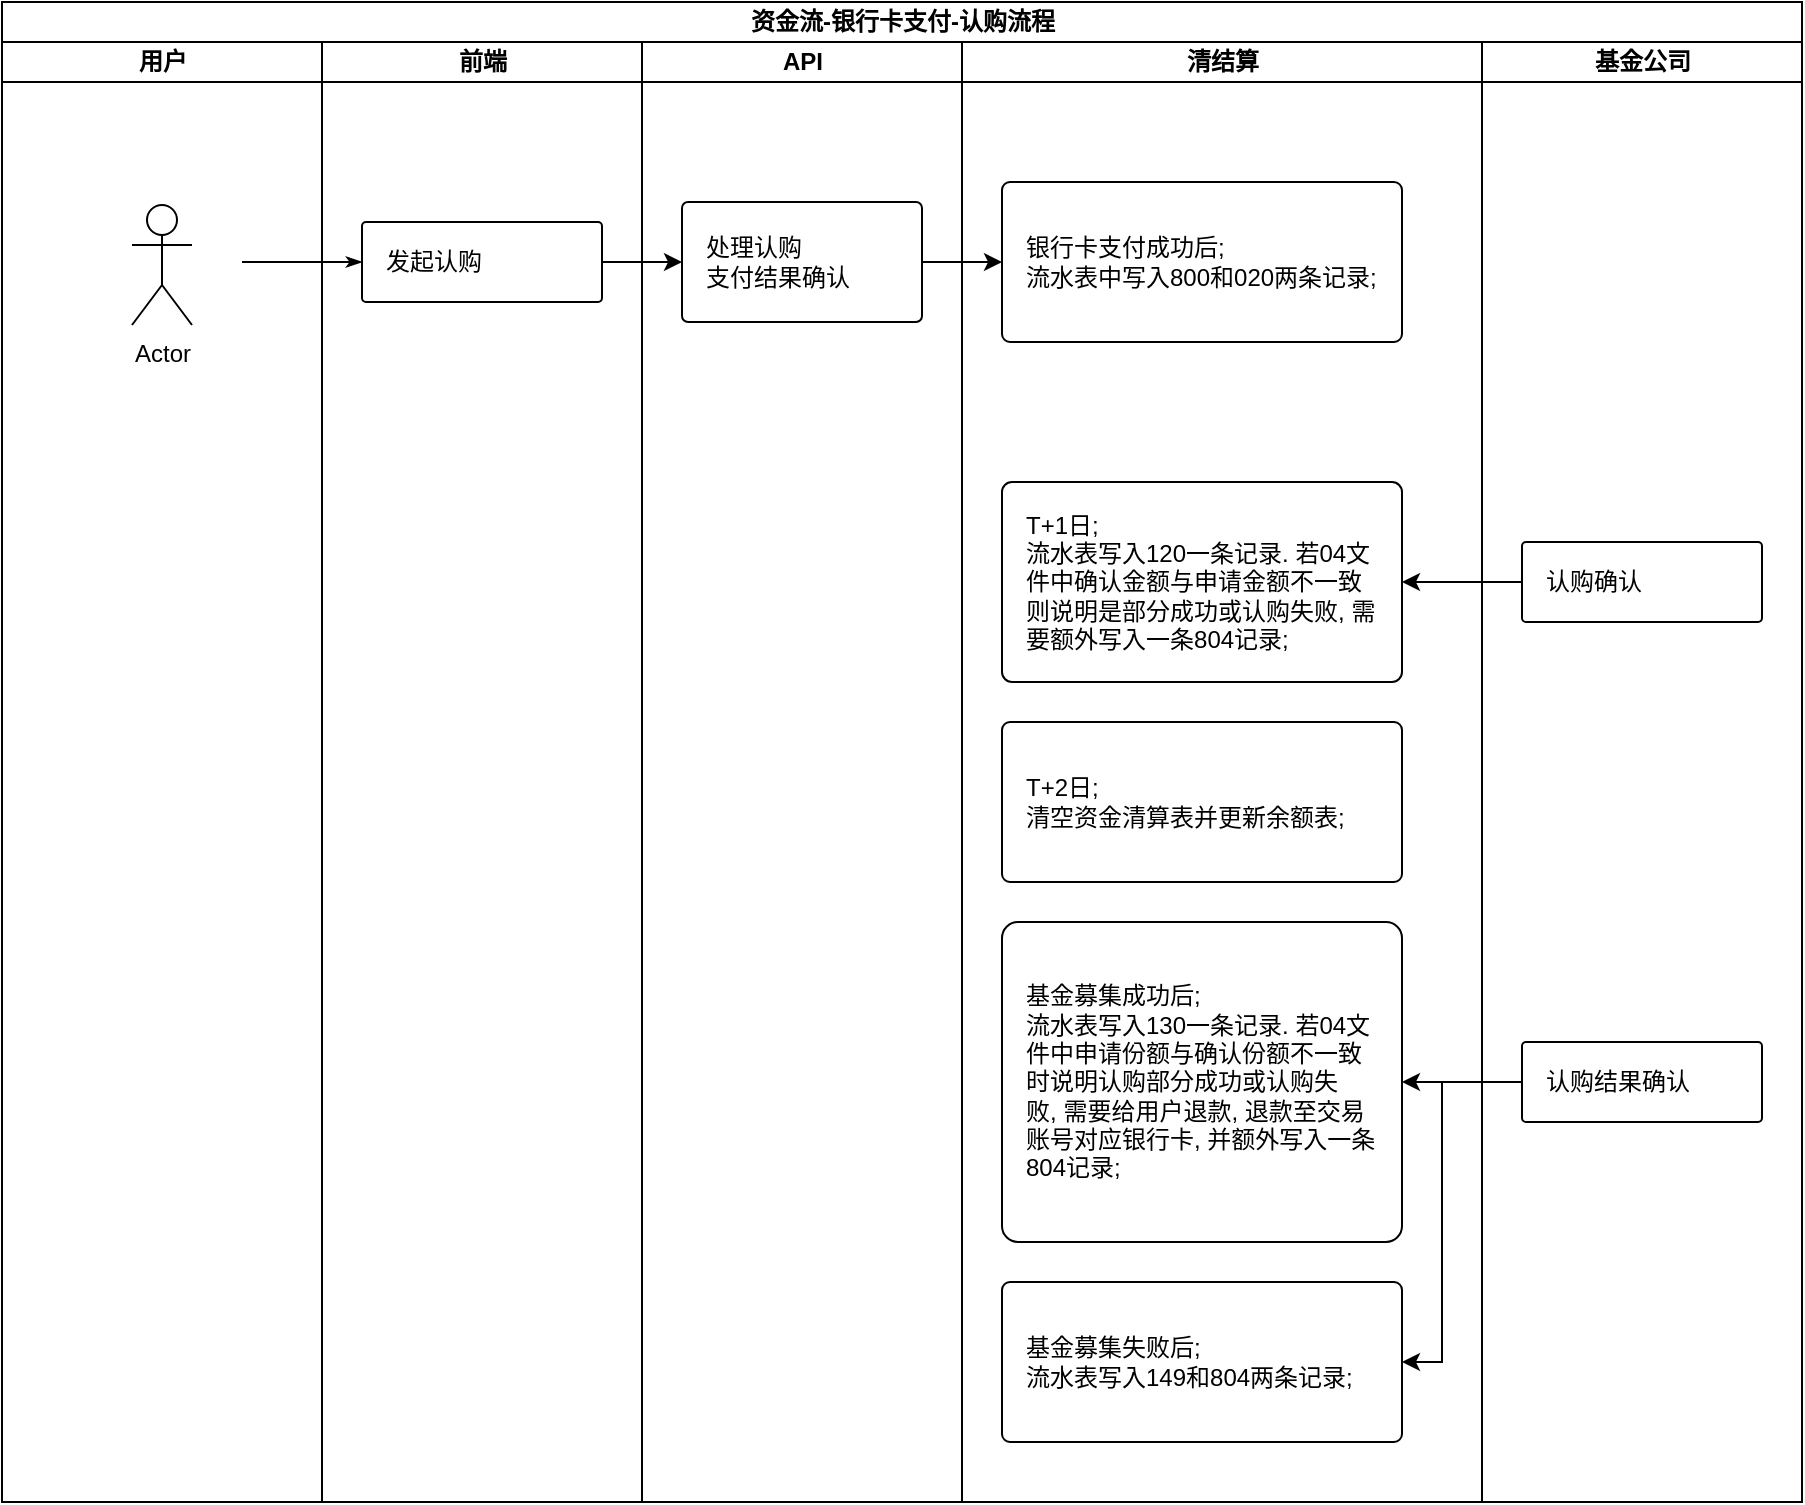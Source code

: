 <mxfile version="15.6.8" type="github" pages="7">
  <diagram name="认购-银行卡支付" id="74e2e168-ea6b-b213-b513-2b3c1d86103e">
    <mxGraphModel dx="1694" dy="984" grid="1" gridSize="10" guides="1" tooltips="1" connect="1" arrows="1" fold="1" page="1" pageScale="1" pageWidth="1100" pageHeight="850" background="none" math="0" shadow="0">
      <root>
        <mxCell id="0" />
        <mxCell id="1" parent="0" />
        <mxCell id="77e6c97f196da883-1" value="资金流-银行卡支付-认购流程" style="swimlane;html=1;childLayout=stackLayout;startSize=20;rounded=0;shadow=0;labelBackgroundColor=none;strokeWidth=1;fontFamily=Helvetica;fontSize=12;align=center;" parent="1" vertex="1">
          <mxGeometry x="40" y="40" width="900" height="750" as="geometry" />
        </mxCell>
        <mxCell id="77e6c97f196da883-2" value="用户" style="swimlane;html=1;startSize=20;fontFamily=Helvetica;fontSize=12;" parent="77e6c97f196da883-1" vertex="1">
          <mxGeometry y="20" width="160" height="730" as="geometry" />
        </mxCell>
        <mxCell id="12GjkF5NvIw1e0oJFxWk-1" value="Actor" style="shape=umlActor;verticalLabelPosition=bottom;verticalAlign=top;html=1;outlineConnect=0;fontFamily=Helvetica;fontSize=12;" parent="77e6c97f196da883-2" vertex="1">
          <mxGeometry x="65" y="81.5" width="30" height="60" as="geometry" />
        </mxCell>
        <mxCell id="77e6c97f196da883-3" value="前端" style="swimlane;html=1;startSize=20;fontFamily=Helvetica;fontSize=12;" parent="77e6c97f196da883-1" vertex="1">
          <mxGeometry x="160" y="20" width="160" height="730" as="geometry" />
        </mxCell>
        <mxCell id="77e6c97f196da883-11" value="发起认购" style="rounded=1;whiteSpace=wrap;html=1;align=left;spacingLeft=2;spacingRight=2;spacing=10;arcSize=5;fontFamily=Helvetica;fontSize=12;" parent="77e6c97f196da883-3" vertex="1">
          <mxGeometry x="20" y="90" width="120" height="40" as="geometry" />
        </mxCell>
        <mxCell id="77e6c97f196da883-4" value="API" style="swimlane;html=1;startSize=20;fontFamily=Helvetica;fontSize=12;" parent="77e6c97f196da883-1" vertex="1">
          <mxGeometry x="320" y="20" width="160" height="730" as="geometry" />
        </mxCell>
        <mxCell id="12GjkF5NvIw1e0oJFxWk-6" value="处理认购&lt;br style=&quot;font-size: 12px;&quot;&gt;支付结果确认&lt;br style=&quot;font-size: 12px;&quot;&gt;" style="rounded=1;whiteSpace=wrap;html=1;align=left;spacingLeft=2;spacingRight=2;spacing=10;arcSize=5;fontFamily=Helvetica;fontSize=12;" parent="77e6c97f196da883-4" vertex="1">
          <mxGeometry x="20" y="80" width="120" height="60" as="geometry" />
        </mxCell>
        <mxCell id="77e6c97f196da883-26" style="edgeStyle=orthogonalEdgeStyle;rounded=1;html=1;labelBackgroundColor=none;startArrow=none;startFill=0;startSize=5;endArrow=classicThin;endFill=1;endSize=5;jettySize=auto;orthogonalLoop=1;strokeWidth=1;fontFamily=Helvetica;fontSize=12;entryX=0;entryY=0.5;entryDx=0;entryDy=0;" parent="77e6c97f196da883-1" target="77e6c97f196da883-11" edge="1">
          <mxGeometry relative="1" as="geometry">
            <mxPoint x="120" y="130" as="sourcePoint" />
            <Array as="points">
              <mxPoint x="170" y="130" />
              <mxPoint x="170" y="130" />
            </Array>
          </mxGeometry>
        </mxCell>
        <mxCell id="12GjkF5NvIw1e0oJFxWk-7" value="" style="edgeStyle=orthogonalEdgeStyle;rounded=0;orthogonalLoop=1;jettySize=auto;html=1;fontFamily=Helvetica;fontSize=12;" parent="77e6c97f196da883-1" source="77e6c97f196da883-11" target="12GjkF5NvIw1e0oJFxWk-6" edge="1">
          <mxGeometry relative="1" as="geometry" />
        </mxCell>
        <mxCell id="77e6c97f196da883-6" value="清结算" style="swimlane;html=1;startSize=20;fontFamily=Helvetica;fontSize=12;" parent="77e6c97f196da883-1" vertex="1">
          <mxGeometry x="480" y="20" width="260" height="730" as="geometry" />
        </mxCell>
        <mxCell id="12GjkF5NvIw1e0oJFxWk-11" value="银行卡支付成功后&lt;span style=&quot;font-size: 12px;&quot;&gt;;&lt;/span&gt;&lt;br style=&quot;font-size: 12px;&quot;&gt;流水表中写入800和020两条记录&lt;span style=&quot;font-size: 12px;&quot;&gt;;&lt;/span&gt;" style="rounded=1;whiteSpace=wrap;html=1;align=left;spacingLeft=2;spacingRight=2;spacing=10;arcSize=5;fontFamily=Helvetica;fontSize=12;" parent="77e6c97f196da883-6" vertex="1">
          <mxGeometry x="20" y="70" width="200" height="80" as="geometry" />
        </mxCell>
        <mxCell id="12GjkF5NvIw1e0oJFxWk-18" value="&lt;span style=&quot;font-size: 12px;&quot;&gt;T+1日&lt;/span&gt;&lt;span style=&quot;font-size: 12px;&quot;&gt;;&lt;/span&gt;&lt;span style=&quot;font-size: 12px;&quot;&gt;&lt;br style=&quot;font-size: 12px;&quot;&gt;流水表写入120一条记录. 若04文件中确认金额&lt;/span&gt;&lt;span style=&quot;font-size: 12px;&quot;&gt;与申请金额&lt;span style=&quot;font-size: 12px;&quot;&gt;不一致则说明是部分成功或认购失败&lt;/span&gt;&lt;/span&gt;&lt;span style=&quot;font-size: 12px;&quot;&gt;,&lt;/span&gt;&lt;span style=&quot;font-size: 12px;&quot;&gt;&lt;span style=&quot;font-size: 12px;&quot;&gt;&amp;nbsp;需要&lt;/span&gt;&lt;/span&gt;&lt;span style=&quot;font-size: 12px;&quot;&gt;&lt;span style=&quot;font-size: 12px;&quot;&gt;额外写入一条804记录&lt;/span&gt;&lt;/span&gt;&lt;span style=&quot;font-size: 12px;&quot;&gt;;&lt;/span&gt;&lt;span style=&quot;font-size: 12px;&quot;&gt;&lt;br style=&quot;font-size: 12px;&quot;&gt;&lt;/span&gt;" style="rounded=1;whiteSpace=wrap;html=1;align=left;spacingLeft=2;spacingRight=2;spacing=10;arcSize=5;fontFamily=Helvetica;fontSize=12;" parent="77e6c97f196da883-6" vertex="1">
          <mxGeometry x="20" y="220" width="200" height="100" as="geometry" />
        </mxCell>
        <mxCell id="12GjkF5NvIw1e0oJFxWk-22" value="基金募集成功后&lt;span style=&quot;font-size: 12px;&quot;&gt;;&lt;/span&gt;&lt;br style=&quot;font-size: 12px;&quot;&gt;流水表写入130一条记录. 若04文件中申请份额与确认份额不一致时说明认购部分成功或认购失败&lt;span style=&quot;font-size: 12px;&quot;&gt;,&amp;nbsp;&lt;/span&gt;&lt;span style=&quot;font-size: 12px;&quot;&gt;需要给用户退款, 退款至交易账号对应银行卡, 并额外写入一条804记录&lt;/span&gt;&lt;span style=&quot;font-size: 12px;&quot;&gt;;&lt;/span&gt;" style="rounded=1;whiteSpace=wrap;html=1;align=left;spacingLeft=2;spacingRight=2;spacing=10;arcSize=5;fontFamily=Helvetica;fontSize=12;" parent="77e6c97f196da883-6" vertex="1">
          <mxGeometry x="20" y="440" width="200" height="160" as="geometry" />
        </mxCell>
        <mxCell id="12GjkF5NvIw1e0oJFxWk-25" value="基金募集失败后&lt;span style=&quot;font-size: 12px;&quot;&gt;;&lt;/span&gt;&lt;br style=&quot;font-size: 12px;&quot;&gt;流水表写入149和804两条记录&lt;span style=&quot;font-size: 12px;&quot;&gt;;&lt;/span&gt;" style="rounded=1;whiteSpace=wrap;html=1;align=left;spacingLeft=2;spacingRight=2;arcSize=5;spacing=10;fontFamily=Helvetica;fontSize=12;" parent="77e6c97f196da883-6" vertex="1">
          <mxGeometry x="20" y="620" width="200" height="80" as="geometry" />
        </mxCell>
        <mxCell id="E-Tm5_w6oKKOwyoeAdDC-1" value="T+2日;&lt;br style=&quot;font-size: 12px;&quot;&gt;清空资金清算表并更新余额表;" style="rounded=1;whiteSpace=wrap;html=1;align=left;spacingLeft=2;spacingRight=2;spacing=10;arcSize=5;fontFamily=Helvetica;fontSize=12;" vertex="1" parent="77e6c97f196da883-6">
          <mxGeometry x="20" y="340" width="200" height="80" as="geometry" />
        </mxCell>
        <mxCell id="12GjkF5NvIw1e0oJFxWk-15" value="基金公司" style="swimlane;html=1;startSize=20;fontFamily=Helvetica;fontSize=12;" parent="77e6c97f196da883-1" vertex="1">
          <mxGeometry x="740" y="20" width="160" height="730" as="geometry" />
        </mxCell>
        <mxCell id="12GjkF5NvIw1e0oJFxWk-16" value="认购确认" style="rounded=1;whiteSpace=wrap;html=1;align=left;spacingLeft=2;spacingRight=2;spacing=10;arcSize=5;fontFamily=Helvetica;fontSize=12;" parent="12GjkF5NvIw1e0oJFxWk-15" vertex="1">
          <mxGeometry x="20" y="250" width="120" height="40" as="geometry" />
        </mxCell>
        <mxCell id="12GjkF5NvIw1e0oJFxWk-17" style="edgeStyle=orthogonalEdgeStyle;rounded=0;orthogonalLoop=1;jettySize=auto;html=1;exitX=0.5;exitY=1;exitDx=0;exitDy=0;fontFamily=Helvetica;fontSize=12;" parent="12GjkF5NvIw1e0oJFxWk-15" source="12GjkF5NvIw1e0oJFxWk-16" target="12GjkF5NvIw1e0oJFxWk-16" edge="1">
          <mxGeometry relative="1" as="geometry" />
        </mxCell>
        <mxCell id="12GjkF5NvIw1e0oJFxWk-21" value="认购结果确认" style="rounded=1;whiteSpace=wrap;html=1;align=left;spacingLeft=2;spacingRight=2;spacing=10;arcSize=5;fontFamily=Helvetica;fontSize=12;" parent="12GjkF5NvIw1e0oJFxWk-15" vertex="1">
          <mxGeometry x="20" y="500" width="120" height="40" as="geometry" />
        </mxCell>
        <mxCell id="12GjkF5NvIw1e0oJFxWk-19" value="" style="edgeStyle=orthogonalEdgeStyle;rounded=0;orthogonalLoop=1;jettySize=auto;html=1;entryX=1;entryY=0.5;entryDx=0;entryDy=0;exitX=0;exitY=0.5;exitDx=0;exitDy=0;fontFamily=Helvetica;fontSize=12;" parent="77e6c97f196da883-1" source="12GjkF5NvIw1e0oJFxWk-16" target="12GjkF5NvIw1e0oJFxWk-18" edge="1">
          <mxGeometry relative="1" as="geometry">
            <Array as="points">
              <mxPoint x="760" y="290" />
              <mxPoint x="760" y="290" />
            </Array>
          </mxGeometry>
        </mxCell>
        <mxCell id="12GjkF5NvIw1e0oJFxWk-23" value="" style="edgeStyle=orthogonalEdgeStyle;rounded=0;orthogonalLoop=1;jettySize=auto;html=1;entryX=1;entryY=0.5;entryDx=0;entryDy=0;exitX=0;exitY=0.5;exitDx=0;exitDy=0;fontFamily=Helvetica;fontSize=12;" parent="77e6c97f196da883-1" source="12GjkF5NvIw1e0oJFxWk-21" target="12GjkF5NvIw1e0oJFxWk-22" edge="1">
          <mxGeometry relative="1" as="geometry">
            <mxPoint x="750" y="540" as="sourcePoint" />
            <Array as="points">
              <mxPoint x="760" y="540" />
            </Array>
          </mxGeometry>
        </mxCell>
        <mxCell id="12GjkF5NvIw1e0oJFxWk-28" value="" style="edgeStyle=orthogonalEdgeStyle;rounded=0;orthogonalLoop=1;jettySize=auto;html=1;entryX=1;entryY=0.5;entryDx=0;entryDy=0;exitX=0;exitY=0.5;exitDx=0;exitDy=0;fontFamily=Helvetica;fontSize=12;" parent="77e6c97f196da883-1" source="12GjkF5NvIw1e0oJFxWk-21" target="12GjkF5NvIw1e0oJFxWk-25" edge="1">
          <mxGeometry relative="1" as="geometry">
            <mxPoint x="730" y="540" as="sourcePoint" />
            <Array as="points">
              <mxPoint x="720" y="540" />
              <mxPoint x="720" y="680" />
            </Array>
          </mxGeometry>
        </mxCell>
        <mxCell id="cO9GOnF1WJv3CeYst1fP-2" style="edgeStyle=orthogonalEdgeStyle;rounded=0;orthogonalLoop=1;jettySize=auto;html=1;exitX=1;exitY=0.5;exitDx=0;exitDy=0;entryX=0;entryY=0.5;entryDx=0;entryDy=0;fontFamily=Helvetica;fontSize=12;" parent="77e6c97f196da883-1" source="12GjkF5NvIw1e0oJFxWk-6" target="12GjkF5NvIw1e0oJFxWk-11" edge="1">
          <mxGeometry relative="1" as="geometry" />
        </mxCell>
      </root>
    </mxGraphModel>
  </diagram>
  <diagram name="认购-备用金支付" id="-wCbE_WzvbQ07US4H_rW">
    <mxGraphModel dx="1186" dy="689" grid="1" gridSize="10" guides="1" tooltips="1" connect="1" arrows="1" fold="1" page="1" pageScale="1" pageWidth="1100" pageHeight="850" background="none" math="0" shadow="0">
      <root>
        <mxCell id="KTKjoq6SO68XxvG8exFq-0" />
        <mxCell id="KTKjoq6SO68XxvG8exFq-1" parent="KTKjoq6SO68XxvG8exFq-0" />
        <mxCell id="KTKjoq6SO68XxvG8exFq-2" value="资金流-备用金支付-认购" style="swimlane;html=1;childLayout=stackLayout;startSize=20;rounded=0;shadow=0;labelBackgroundColor=none;strokeWidth=1;fontFamily=Helvetica;fontSize=12;align=center;" parent="KTKjoq6SO68XxvG8exFq-1" vertex="1">
          <mxGeometry x="40" y="40" width="900" height="750" as="geometry" />
        </mxCell>
        <mxCell id="KTKjoq6SO68XxvG8exFq-3" value="用户" style="swimlane;html=1;startSize=20;fontFamily=Helvetica;fontSize=12;" parent="KTKjoq6SO68XxvG8exFq-2" vertex="1">
          <mxGeometry y="20" width="160" height="730" as="geometry" />
        </mxCell>
        <mxCell id="KTKjoq6SO68XxvG8exFq-4" value="Actor" style="shape=umlActor;verticalLabelPosition=bottom;verticalAlign=top;html=1;outlineConnect=0;fontFamily=Helvetica;fontSize=12;" parent="KTKjoq6SO68XxvG8exFq-3" vertex="1">
          <mxGeometry x="65" y="81.5" width="30" height="60" as="geometry" />
        </mxCell>
        <mxCell id="KTKjoq6SO68XxvG8exFq-5" value="前端" style="swimlane;html=1;startSize=20;fontFamily=Helvetica;fontSize=12;" parent="KTKjoq6SO68XxvG8exFq-2" vertex="1">
          <mxGeometry x="160" y="20" width="160" height="730" as="geometry" />
        </mxCell>
        <mxCell id="KTKjoq6SO68XxvG8exFq-6" value="发起认购" style="rounded=1;whiteSpace=wrap;html=1;align=left;spacingLeft=2;spacingRight=2;spacing=10;arcSize=5;fontFamily=Helvetica;fontSize=12;" parent="KTKjoq6SO68XxvG8exFq-5" vertex="1">
          <mxGeometry x="20" y="90" width="120" height="40" as="geometry" />
        </mxCell>
        <mxCell id="KTKjoq6SO68XxvG8exFq-7" value="API" style="swimlane;html=1;startSize=20;fontFamily=Helvetica;fontSize=12;" parent="KTKjoq6SO68XxvG8exFq-2" vertex="1">
          <mxGeometry x="320" y="20" width="160" height="730" as="geometry" />
        </mxCell>
        <mxCell id="KTKjoq6SO68XxvG8exFq-8" value="处理认购&lt;br style=&quot;font-size: 12px;&quot;&gt;支付结果确认&lt;br style=&quot;font-size: 12px;&quot;&gt;" style="rounded=1;whiteSpace=wrap;html=1;align=left;spacingLeft=2;spacingRight=2;spacing=10;arcSize=5;fontFamily=Helvetica;fontSize=12;" parent="KTKjoq6SO68XxvG8exFq-7" vertex="1">
          <mxGeometry x="20" y="80" width="120" height="60" as="geometry" />
        </mxCell>
        <mxCell id="KTKjoq6SO68XxvG8exFq-9" style="edgeStyle=orthogonalEdgeStyle;rounded=1;html=1;labelBackgroundColor=none;startArrow=none;startFill=0;startSize=5;endArrow=classicThin;endFill=1;endSize=5;jettySize=auto;orthogonalLoop=1;strokeWidth=1;fontFamily=Helvetica;fontSize=12;" parent="KTKjoq6SO68XxvG8exFq-2" target="KTKjoq6SO68XxvG8exFq-6" edge="1">
          <mxGeometry relative="1" as="geometry">
            <mxPoint x="120" y="131.5" as="sourcePoint" />
            <Array as="points">
              <mxPoint x="110" y="131.5" />
              <mxPoint x="110" y="131.5" />
            </Array>
          </mxGeometry>
        </mxCell>
        <mxCell id="KTKjoq6SO68XxvG8exFq-10" value="" style="edgeStyle=orthogonalEdgeStyle;rounded=0;orthogonalLoop=1;jettySize=auto;html=1;fontFamily=Helvetica;fontSize=12;" parent="KTKjoq6SO68XxvG8exFq-2" source="KTKjoq6SO68XxvG8exFq-6" target="KTKjoq6SO68XxvG8exFq-8" edge="1">
          <mxGeometry relative="1" as="geometry" />
        </mxCell>
        <mxCell id="KTKjoq6SO68XxvG8exFq-11" value="" style="edgeStyle=orthogonalEdgeStyle;rounded=0;orthogonalLoop=1;jettySize=auto;html=1;fontFamily=Helvetica;fontSize=12;" parent="KTKjoq6SO68XxvG8exFq-2" source="KTKjoq6SO68XxvG8exFq-8" target="KTKjoq6SO68XxvG8exFq-13" edge="1">
          <mxGeometry relative="1" as="geometry" />
        </mxCell>
        <mxCell id="KTKjoq6SO68XxvG8exFq-12" value="清结算" style="swimlane;html=1;startSize=20;fontFamily=Helvetica;fontSize=12;" parent="KTKjoq6SO68XxvG8exFq-2" vertex="1">
          <mxGeometry x="480" y="20" width="260" height="730" as="geometry" />
        </mxCell>
        <mxCell id="KTKjoq6SO68XxvG8exFq-13" value="备用金支付成功后;&lt;br style=&quot;font-size: 12px;&quot;&gt;流水表中备用金对应交易账户写入800和022两条记录;" style="rounded=1;whiteSpace=wrap;html=1;align=left;spacingLeft=2;spacingRight=2;spacing=10;arcSize=5;fontFamily=Helvetica;fontSize=12;" parent="KTKjoq6SO68XxvG8exFq-12" vertex="1">
          <mxGeometry x="20" y="70" width="200" height="80" as="geometry" />
        </mxCell>
        <mxCell id="KTKjoq6SO68XxvG8exFq-14" value="&lt;span style=&quot;font-size: 12px;&quot;&gt;T+1日;&lt;br style=&quot;font-size: 12px;&quot;&gt;流水表中写入120一条记录; 若04文件中确认金额与申请金额不一致则说明是部分成功或认购失败&lt;/span&gt;&lt;span style=&quot;font-size: 12px;&quot;&gt;,&lt;/span&gt;&lt;span style=&quot;font-size: 12px;&quot;&gt;&lt;span style=&quot;font-size: 12px;&quot;&gt;&amp;nbsp;需要&lt;/span&gt;&lt;/span&gt;&lt;span style=&quot;font-size: 12px;&quot;&gt;&lt;span style=&quot;font-size: 12px;&quot;&gt;额外写入一条804记录&lt;/span&gt;&lt;/span&gt;&lt;span style=&quot;font-size: 12px;&quot;&gt;;&lt;/span&gt;&lt;span style=&quot;font-size: 12px;&quot;&gt;&lt;br style=&quot;font-size: 12px;&quot;&gt;流水表中备用金对应交易账号写入一条124记录;&lt;/span&gt;" style="rounded=1;whiteSpace=wrap;html=1;align=left;spacingLeft=2;spacingRight=2;spacing=10;arcSize=5;fontFamily=Helvetica;fontSize=12;" parent="KTKjoq6SO68XxvG8exFq-12" vertex="1">
          <mxGeometry x="20" y="220" width="200" height="150" as="geometry" />
        </mxCell>
        <mxCell id="KTKjoq6SO68XxvG8exFq-15" value="基金募集成功后;&lt;br style=&quot;font-size: 12px;&quot;&gt;流水表中写入130一条记录. 若04文件中确认份额与申请份额不一致时说明认购部分成功或认购失败, 需要额外写入一条804记录" style="rounded=1;whiteSpace=wrap;html=1;align=left;spacingLeft=2;spacingRight=2;spacing=10;arcSize=5;fontFamily=Helvetica;fontSize=12;" parent="KTKjoq6SO68XxvG8exFq-12" vertex="1">
          <mxGeometry x="20" y="490" width="200" height="100" as="geometry" />
        </mxCell>
        <mxCell id="KTKjoq6SO68XxvG8exFq-16" value="基金募集失败后;&lt;br style=&quot;font-size: 12px;&quot;&gt;流水表中写入149和804两条记录;" style="rounded=1;whiteSpace=wrap;html=1;align=left;spacingLeft=2;spacingRight=2;spacing=10;arcSize=5;fontFamily=Helvetica;fontSize=12;" parent="KTKjoq6SO68XxvG8exFq-12" vertex="1">
          <mxGeometry x="20" y="632" width="200" height="80" as="geometry" />
        </mxCell>
        <mxCell id="va6eXxd3p52WXhvBob9o-0" value="T+2日;&lt;br style=&quot;font-size: 12px;&quot;&gt;清空资金清算表并更新余额表;" style="rounded=1;whiteSpace=wrap;html=1;align=left;spacingLeft=2;spacingRight=2;spacing=10;arcSize=5;fontFamily=Helvetica;fontSize=12;" vertex="1" parent="KTKjoq6SO68XxvG8exFq-12">
          <mxGeometry x="20" y="390" width="200" height="80" as="geometry" />
        </mxCell>
        <mxCell id="KTKjoq6SO68XxvG8exFq-17" value="基金公司" style="swimlane;html=1;startSize=20;fontFamily=Helvetica;fontSize=12;" parent="KTKjoq6SO68XxvG8exFq-2" vertex="1">
          <mxGeometry x="740" y="20" width="160" height="730" as="geometry" />
        </mxCell>
        <mxCell id="KTKjoq6SO68XxvG8exFq-18" value="认购确认" style="rounded=1;whiteSpace=wrap;html=1;align=left;spacingLeft=2;spacingRight=2;spacing=10;arcSize=5;fontFamily=Helvetica;fontSize=12;" parent="KTKjoq6SO68XxvG8exFq-17" vertex="1">
          <mxGeometry x="20" y="275" width="120" height="40" as="geometry" />
        </mxCell>
        <mxCell id="KTKjoq6SO68XxvG8exFq-19" style="edgeStyle=orthogonalEdgeStyle;rounded=0;orthogonalLoop=1;jettySize=auto;html=1;exitX=0.5;exitY=1;exitDx=0;exitDy=0;fontFamily=Helvetica;fontSize=12;" parent="KTKjoq6SO68XxvG8exFq-17" source="KTKjoq6SO68XxvG8exFq-18" target="KTKjoq6SO68XxvG8exFq-18" edge="1">
          <mxGeometry relative="1" as="geometry" />
        </mxCell>
        <mxCell id="KTKjoq6SO68XxvG8exFq-20" value="认购结果确认" style="rounded=1;whiteSpace=wrap;html=1;align=left;spacingLeft=2;spacingRight=2;spacing=10;arcSize=5;fontFamily=Helvetica;fontSize=12;" parent="KTKjoq6SO68XxvG8exFq-17" vertex="1">
          <mxGeometry x="20" y="520" width="120" height="40" as="geometry" />
        </mxCell>
        <mxCell id="Z9peEfl8zAG5faaf_7oY-2" style="edgeStyle=orthogonalEdgeStyle;rounded=0;orthogonalLoop=1;jettySize=auto;html=1;exitX=0.5;exitY=1;exitDx=0;exitDy=0;fontFamily=Helvetica;fontSize=12;" parent="KTKjoq6SO68XxvG8exFq-17" edge="1">
          <mxGeometry relative="1" as="geometry">
            <mxPoint x="80" y="425.63" as="sourcePoint" />
            <mxPoint x="80" y="425.63" as="targetPoint" />
          </mxGeometry>
        </mxCell>
        <mxCell id="KTKjoq6SO68XxvG8exFq-21" value="" style="edgeStyle=orthogonalEdgeStyle;rounded=0;orthogonalLoop=1;jettySize=auto;html=1;exitX=0;exitY=0.5;exitDx=0;exitDy=0;entryX=1;entryY=0.5;entryDx=0;entryDy=0;fontFamily=Helvetica;fontSize=12;" parent="KTKjoq6SO68XxvG8exFq-2" source="KTKjoq6SO68XxvG8exFq-18" target="KTKjoq6SO68XxvG8exFq-14" edge="1">
          <mxGeometry relative="1" as="geometry">
            <Array as="points">
              <mxPoint x="760" y="315" />
            </Array>
          </mxGeometry>
        </mxCell>
        <mxCell id="KTKjoq6SO68XxvG8exFq-22" value="" style="edgeStyle=orthogonalEdgeStyle;rounded=0;orthogonalLoop=1;jettySize=auto;html=1;fontFamily=Helvetica;fontSize=12;" parent="KTKjoq6SO68XxvG8exFq-2" source="KTKjoq6SO68XxvG8exFq-20" target="KTKjoq6SO68XxvG8exFq-15" edge="1">
          <mxGeometry relative="1" as="geometry">
            <Array as="points">
              <mxPoint x="700" y="562" />
              <mxPoint x="700" y="562" />
            </Array>
          </mxGeometry>
        </mxCell>
        <mxCell id="KTKjoq6SO68XxvG8exFq-23" value="" style="edgeStyle=orthogonalEdgeStyle;rounded=0;orthogonalLoop=1;jettySize=auto;html=1;entryX=1;entryY=0.5;entryDx=0;entryDy=0;exitX=0;exitY=0.5;exitDx=0;exitDy=0;fontFamily=Helvetica;fontSize=12;" parent="KTKjoq6SO68XxvG8exFq-2" source="KTKjoq6SO68XxvG8exFq-20" target="KTKjoq6SO68XxvG8exFq-16" edge="1">
          <mxGeometry relative="1" as="geometry">
            <Array as="points">
              <mxPoint x="720" y="560" />
              <mxPoint x="720" y="692" />
            </Array>
          </mxGeometry>
        </mxCell>
      </root>
    </mxGraphModel>
  </diagram>
  <diagram id="F8xrC1gaDjKWn0wuDQE8" name="申购-银行卡支付">
    <mxGraphModel dx="1186" dy="689" grid="1" gridSize="10" guides="1" tooltips="1" connect="1" arrows="1" fold="1" page="1" pageScale="1" pageWidth="1100" pageHeight="850" background="none" math="0" shadow="0">
      <root>
        <mxCell id="wtjmfE7VQJq2z9GDIMtx-0" />
        <mxCell id="wtjmfE7VQJq2z9GDIMtx-1" parent="wtjmfE7VQJq2z9GDIMtx-0" />
        <mxCell id="EzL5qBrfCOP226wimF2h-0" value="资金流-银行卡支付-申购" style="swimlane;html=1;childLayout=stackLayout;startSize=20;shadow=0;labelBackgroundColor=none;strokeWidth=1;fontFamily=Helvetica;fontSize=12;align=center;" parent="wtjmfE7VQJq2z9GDIMtx-1" vertex="1">
          <mxGeometry x="40" y="40" width="900" height="750" as="geometry" />
        </mxCell>
        <mxCell id="EzL5qBrfCOP226wimF2h-1" value="用户" style="swimlane;html=1;startSize=20;fontFamily=Helvetica;fontSize=12;" parent="EzL5qBrfCOP226wimF2h-0" vertex="1">
          <mxGeometry y="20" width="160" height="730" as="geometry" />
        </mxCell>
        <mxCell id="EzL5qBrfCOP226wimF2h-2" value="Actor" style="shape=umlActor;verticalLabelPosition=bottom;verticalAlign=top;html=1;outlineConnect=0;fontFamily=Helvetica;fontSize=12;" parent="EzL5qBrfCOP226wimF2h-1" vertex="1">
          <mxGeometry x="65" y="81.5" width="30" height="60" as="geometry" />
        </mxCell>
        <mxCell id="EzL5qBrfCOP226wimF2h-3" value="前端" style="swimlane;html=1;startSize=20;fontFamily=Helvetica;fontSize=12;" parent="EzL5qBrfCOP226wimF2h-0" vertex="1">
          <mxGeometry x="160" y="20" width="160" height="730" as="geometry" />
        </mxCell>
        <mxCell id="EzL5qBrfCOP226wimF2h-4" value="发起申购" style="rounded=1;whiteSpace=wrap;html=1;align=left;spacingLeft=2;spacingRight=2;spacing=10;arcSize=5;fontFamily=Helvetica;fontSize=12;" parent="EzL5qBrfCOP226wimF2h-3" vertex="1">
          <mxGeometry x="20" y="90" width="120" height="40" as="geometry" />
        </mxCell>
        <mxCell id="EzL5qBrfCOP226wimF2h-5" value="API" style="swimlane;html=1;startSize=20;fontFamily=Helvetica;fontSize=12;" parent="EzL5qBrfCOP226wimF2h-0" vertex="1">
          <mxGeometry x="320" y="20" width="160" height="730" as="geometry" />
        </mxCell>
        <mxCell id="EzL5qBrfCOP226wimF2h-6" value="处理申购&lt;br style=&quot;font-size: 12px;&quot;&gt;支付结果确认" style="rounded=1;whiteSpace=wrap;html=1;align=left;spacingLeft=2;spacingRight=2;spacing=10;arcSize=5;fontFamily=Helvetica;fontSize=12;" parent="EzL5qBrfCOP226wimF2h-5" vertex="1">
          <mxGeometry x="20" y="80" width="120" height="60" as="geometry" />
        </mxCell>
        <mxCell id="EzL5qBrfCOP226wimF2h-7" style="edgeStyle=orthogonalEdgeStyle;html=1;labelBackgroundColor=none;startArrow=none;startFill=0;startSize=5;endArrow=classicThin;endFill=1;endSize=5;jettySize=auto;orthogonalLoop=1;strokeWidth=1;fontFamily=Helvetica;fontSize=12;entryX=0;entryY=0.5;entryDx=0;entryDy=0;" parent="EzL5qBrfCOP226wimF2h-0" target="EzL5qBrfCOP226wimF2h-4" edge="1">
          <mxGeometry relative="1" as="geometry">
            <mxPoint x="120" y="130" as="sourcePoint" />
            <Array as="points">
              <mxPoint x="120" y="130" />
            </Array>
          </mxGeometry>
        </mxCell>
        <mxCell id="EzL5qBrfCOP226wimF2h-8" value="" style="edgeStyle=orthogonalEdgeStyle;orthogonalLoop=1;jettySize=auto;html=1;fontFamily=Helvetica;fontSize=12;" parent="EzL5qBrfCOP226wimF2h-0" source="EzL5qBrfCOP226wimF2h-4" target="EzL5qBrfCOP226wimF2h-6" edge="1">
          <mxGeometry relative="1" as="geometry" />
        </mxCell>
        <mxCell id="EzL5qBrfCOP226wimF2h-9" value="" style="edgeStyle=orthogonalEdgeStyle;orthogonalLoop=1;jettySize=auto;html=1;fontFamily=Helvetica;fontSize=12;" parent="EzL5qBrfCOP226wimF2h-0" source="EzL5qBrfCOP226wimF2h-6" target="EzL5qBrfCOP226wimF2h-11" edge="1">
          <mxGeometry relative="1" as="geometry" />
        </mxCell>
        <mxCell id="EzL5qBrfCOP226wimF2h-10" value="清结算" style="swimlane;html=1;startSize=20;fontFamily=Helvetica;fontSize=12;" parent="EzL5qBrfCOP226wimF2h-0" vertex="1">
          <mxGeometry x="480" y="20" width="260" height="730" as="geometry" />
        </mxCell>
        <mxCell id="EzL5qBrfCOP226wimF2h-11" value="银行卡支付成功后;&lt;br style=&quot;font-size: 12px;&quot;&gt;流水表中写入800和022两条记录;" style="rounded=1;whiteSpace=wrap;html=1;align=left;spacingLeft=2;spacingRight=2;spacing=10;arcSize=5;fontFamily=Helvetica;fontSize=12;" parent="EzL5qBrfCOP226wimF2h-10" vertex="1">
          <mxGeometry x="20" y="50" width="200" height="120" as="geometry" />
        </mxCell>
        <mxCell id="EzL5qBrfCOP226wimF2h-12" value="T+1日;&lt;br style=&quot;font-size: 12px;&quot;&gt;流水表写入122一条记录;&amp;nbsp;&lt;span style=&quot;font-size: 12px;&quot;&gt;若04文件中确认金额&lt;/span&gt;与申请金额&lt;span style=&quot;font-size: 12px;&quot;&gt;不一致则说明只有部分成功&lt;/span&gt;&lt;span style=&quot;font-size: 12px;&quot;&gt;,&lt;/span&gt;&lt;span style=&quot;font-size: 12px;&quot;&gt;&amp;nbsp;需要给用户退款&lt;/span&gt;&lt;span style=&quot;font-size: 12px;&quot;&gt;,&lt;/span&gt;&lt;span style=&quot;font-size: 12px;&quot;&gt;&amp;nbsp;退款至交易账号对应银行卡&lt;/span&gt;&lt;span style=&quot;font-size: 12px;&quot;&gt;,&lt;/span&gt;&lt;span style=&quot;font-size: 12px;&quot;&gt;&amp;nbsp;并额外写入一条804记录;&lt;/span&gt;" style="rounded=1;whiteSpace=wrap;html=1;align=left;spacingLeft=2;spacingRight=2;spacing=10;arcSize=5;fontFamily=Helvetica;fontSize=12;" parent="EzL5qBrfCOP226wimF2h-10" vertex="1">
          <mxGeometry x="20" y="220" width="200" height="140" as="geometry" />
        </mxCell>
        <mxCell id="MYecZ2V6xRfUikZ4x27Y-0" value="T+2日;&lt;br style=&quot;font-size: 12px;&quot;&gt;清空资金清算表并更新余额表;" style="rounded=1;whiteSpace=wrap;html=1;align=left;spacingLeft=2;spacingRight=2;spacing=10;arcSize=5;fontFamily=Helvetica;fontSize=12;" vertex="1" parent="EzL5qBrfCOP226wimF2h-10">
          <mxGeometry x="20" y="380" width="200" height="80" as="geometry" />
        </mxCell>
        <mxCell id="EzL5qBrfCOP226wimF2h-15" value="基金公司" style="swimlane;html=1;startSize=20;fontFamily=Helvetica;fontSize=12;" parent="EzL5qBrfCOP226wimF2h-0" vertex="1">
          <mxGeometry x="740" y="20" width="160" height="730" as="geometry" />
        </mxCell>
        <mxCell id="EzL5qBrfCOP226wimF2h-16" value="申购确认" style="rounded=1;whiteSpace=wrap;html=1;align=left;spacingLeft=2;spacingRight=2;spacing=10;arcSize=5;fontFamily=Helvetica;fontSize=12;" parent="EzL5qBrfCOP226wimF2h-15" vertex="1">
          <mxGeometry x="20" y="270" width="120" height="40" as="geometry" />
        </mxCell>
        <mxCell id="EzL5qBrfCOP226wimF2h-17" style="edgeStyle=orthogonalEdgeStyle;orthogonalLoop=1;jettySize=auto;html=1;exitX=0.5;exitY=1;exitDx=0;exitDy=0;fontFamily=Helvetica;fontSize=12;" parent="EzL5qBrfCOP226wimF2h-15" source="EzL5qBrfCOP226wimF2h-16" target="EzL5qBrfCOP226wimF2h-16" edge="1">
          <mxGeometry relative="1" as="geometry" />
        </mxCell>
        <mxCell id="EzL5qBrfCOP226wimF2h-19" value="" style="edgeStyle=orthogonalEdgeStyle;orthogonalLoop=1;jettySize=auto;html=1;entryX=1;entryY=0.5;entryDx=0;entryDy=0;exitX=0;exitY=0.5;exitDx=0;exitDy=0;fontFamily=Helvetica;fontSize=12;" parent="EzL5qBrfCOP226wimF2h-0" source="EzL5qBrfCOP226wimF2h-16" target="EzL5qBrfCOP226wimF2h-12" edge="1">
          <mxGeometry relative="1" as="geometry">
            <Array as="points">
              <mxPoint x="730" y="310" />
              <mxPoint x="730" y="310" />
            </Array>
          </mxGeometry>
        </mxCell>
      </root>
    </mxGraphModel>
  </diagram>
  <diagram name="申购-备用金支付" id="_-hb5riuFFzseJ9uLydj">
    <mxGraphModel dx="1186" dy="689" grid="1" gridSize="10" guides="1" tooltips="1" connect="1" arrows="1" fold="1" page="1" pageScale="1" pageWidth="1100" pageHeight="850" math="0" shadow="0">
      <root>
        <mxCell id="JICQAFATRU0Gd_pabYBW-0" />
        <mxCell id="JICQAFATRU0Gd_pabYBW-1" parent="JICQAFATRU0Gd_pabYBW-0" />
        <mxCell id="JICQAFATRU0Gd_pabYBW-2" value="资金流-备用金支付-申购" style="swimlane;html=1;childLayout=stackLayout;startSize=20;shadow=0;labelBackgroundColor=none;strokeWidth=1;fontFamily=Helvetica;fontSize=12;align=center;" vertex="1" parent="JICQAFATRU0Gd_pabYBW-1">
          <mxGeometry x="40" y="40" width="900" height="750" as="geometry" />
        </mxCell>
        <mxCell id="JICQAFATRU0Gd_pabYBW-3" value="用户" style="swimlane;html=1;startSize=20;fontFamily=Helvetica;fontSize=12;" vertex="1" parent="JICQAFATRU0Gd_pabYBW-2">
          <mxGeometry y="20" width="160" height="730" as="geometry" />
        </mxCell>
        <mxCell id="JICQAFATRU0Gd_pabYBW-4" value="Actor" style="shape=umlActor;verticalLabelPosition=bottom;verticalAlign=top;html=1;outlineConnect=0;fontFamily=Helvetica;fontSize=12;" vertex="1" parent="JICQAFATRU0Gd_pabYBW-3">
          <mxGeometry x="65" y="81.5" width="30" height="60" as="geometry" />
        </mxCell>
        <mxCell id="JICQAFATRU0Gd_pabYBW-5" value="前端" style="swimlane;html=1;startSize=20;fontFamily=Helvetica;fontSize=12;" vertex="1" parent="JICQAFATRU0Gd_pabYBW-2">
          <mxGeometry x="160" y="20" width="160" height="730" as="geometry" />
        </mxCell>
        <mxCell id="JICQAFATRU0Gd_pabYBW-6" value="发起申购" style="rounded=1;whiteSpace=wrap;html=1;align=left;spacingLeft=2;spacingRight=2;spacing=10;arcSize=5;fontFamily=Helvetica;fontSize=12;" vertex="1" parent="JICQAFATRU0Gd_pabYBW-5">
          <mxGeometry x="20" y="90" width="120" height="40" as="geometry" />
        </mxCell>
        <mxCell id="JICQAFATRU0Gd_pabYBW-7" value="API" style="swimlane;html=1;startSize=20;fontFamily=Helvetica;fontSize=12;" vertex="1" parent="JICQAFATRU0Gd_pabYBW-2">
          <mxGeometry x="320" y="20" width="160" height="730" as="geometry" />
        </mxCell>
        <mxCell id="JICQAFATRU0Gd_pabYBW-8" value="处理申购&lt;br style=&quot;font-size: 12px;&quot;&gt;支付结果确认" style="rounded=1;whiteSpace=wrap;html=1;align=left;spacingLeft=2;spacingRight=2;spacing=10;arcSize=5;fontFamily=Helvetica;fontSize=12;" vertex="1" parent="JICQAFATRU0Gd_pabYBW-7">
          <mxGeometry x="20" y="80" width="120" height="60" as="geometry" />
        </mxCell>
        <mxCell id="JICQAFATRU0Gd_pabYBW-9" style="edgeStyle=orthogonalEdgeStyle;html=1;labelBackgroundColor=none;startArrow=none;startFill=0;startSize=5;endArrow=classicThin;endFill=1;endSize=5;jettySize=auto;orthogonalLoop=1;strokeWidth=1;fontFamily=Helvetica;fontSize=12;entryX=0;entryY=0.5;entryDx=0;entryDy=0;" edge="1" parent="JICQAFATRU0Gd_pabYBW-2" target="JICQAFATRU0Gd_pabYBW-6">
          <mxGeometry relative="1" as="geometry">
            <mxPoint x="120" y="130" as="sourcePoint" />
            <Array as="points">
              <mxPoint x="120" y="130" />
            </Array>
          </mxGeometry>
        </mxCell>
        <mxCell id="JICQAFATRU0Gd_pabYBW-10" value="" style="edgeStyle=orthogonalEdgeStyle;orthogonalLoop=1;jettySize=auto;html=1;fontFamily=Helvetica;fontSize=12;" edge="1" parent="JICQAFATRU0Gd_pabYBW-2" source="JICQAFATRU0Gd_pabYBW-6" target="JICQAFATRU0Gd_pabYBW-8">
          <mxGeometry relative="1" as="geometry" />
        </mxCell>
        <mxCell id="JICQAFATRU0Gd_pabYBW-11" value="" style="edgeStyle=orthogonalEdgeStyle;orthogonalLoop=1;jettySize=auto;html=1;fontFamily=Helvetica;fontSize=12;" edge="1" parent="JICQAFATRU0Gd_pabYBW-2" source="JICQAFATRU0Gd_pabYBW-8" target="JICQAFATRU0Gd_pabYBW-13">
          <mxGeometry relative="1" as="geometry" />
        </mxCell>
        <mxCell id="JICQAFATRU0Gd_pabYBW-12" value="清结算" style="swimlane;html=1;startSize=20;fontFamily=Helvetica;fontSize=12;" vertex="1" parent="JICQAFATRU0Gd_pabYBW-2">
          <mxGeometry x="480" y="20" width="260" height="730" as="geometry" />
        </mxCell>
        <mxCell id="JICQAFATRU0Gd_pabYBW-13" value="银行卡支付成功后;&lt;br style=&quot;font-size: 12px;&quot;&gt;流水表中备用金对应交易账户写入800和022两条记录;" style="rounded=1;whiteSpace=wrap;html=1;align=left;spacingLeft=2;spacingRight=2;spacing=10;arcSize=5;fontFamily=Helvetica;fontSize=12;" vertex="1" parent="JICQAFATRU0Gd_pabYBW-12">
          <mxGeometry x="20" y="50" width="200" height="120" as="geometry" />
        </mxCell>
        <mxCell id="JICQAFATRU0Gd_pabYBW-14" value="T+1日;&lt;br style=&quot;font-size: 12px;&quot;&gt;流水表写入122一条记录;&amp;nbsp;&lt;span style=&quot;font-size: 12px;&quot;&gt;若04文件中确认金额&lt;/span&gt;与申请金额&lt;span style=&quot;font-size: 12px;&quot;&gt;不一致则说明只有部分成功&lt;/span&gt;&lt;span style=&quot;font-size: 12px;&quot;&gt;,&lt;/span&gt;&lt;span style=&quot;font-size: 12px;&quot;&gt;&amp;nbsp;需要给用户退款&lt;/span&gt;&lt;span style=&quot;font-size: 12px;&quot;&gt;,&lt;/span&gt;&lt;span style=&quot;font-size: 12px;&quot;&gt;&amp;nbsp;退款至交易账号对应银行卡&lt;/span&gt;&lt;span style=&quot;font-size: 12px;&quot;&gt;,&lt;/span&gt;&lt;span style=&quot;font-size: 12px;&quot;&gt;&amp;nbsp;并额外写入一条804记录;&lt;/span&gt;" style="rounded=1;whiteSpace=wrap;html=1;align=left;spacingLeft=2;spacingRight=2;spacing=10;arcSize=5;fontFamily=Helvetica;fontSize=12;" vertex="1" parent="JICQAFATRU0Gd_pabYBW-12">
          <mxGeometry x="20" y="220" width="200" height="140" as="geometry" />
        </mxCell>
        <mxCell id="hecEraKjl9DLfcyD-f18-0" value="T+2日;&lt;br style=&quot;font-size: 12px;&quot;&gt;清空资金清算表并更新余额表;" style="rounded=1;whiteSpace=wrap;html=1;align=left;spacingLeft=2;spacingRight=2;spacing=10;arcSize=5;fontFamily=Helvetica;fontSize=12;" vertex="1" parent="JICQAFATRU0Gd_pabYBW-12">
          <mxGeometry x="20" y="380" width="200" height="80" as="geometry" />
        </mxCell>
        <mxCell id="JICQAFATRU0Gd_pabYBW-15" value="基金公司" style="swimlane;html=1;startSize=20;fontFamily=Helvetica;fontSize=12;" vertex="1" parent="JICQAFATRU0Gd_pabYBW-2">
          <mxGeometry x="740" y="20" width="160" height="730" as="geometry" />
        </mxCell>
        <mxCell id="JICQAFATRU0Gd_pabYBW-16" value="申购确认" style="rounded=1;whiteSpace=wrap;html=1;align=left;spacingLeft=2;spacingRight=2;spacing=10;arcSize=5;fontFamily=Helvetica;fontSize=12;" vertex="1" parent="JICQAFATRU0Gd_pabYBW-15">
          <mxGeometry x="20" y="270" width="120" height="40" as="geometry" />
        </mxCell>
        <mxCell id="JICQAFATRU0Gd_pabYBW-17" style="edgeStyle=orthogonalEdgeStyle;orthogonalLoop=1;jettySize=auto;html=1;exitX=0.5;exitY=1;exitDx=0;exitDy=0;fontFamily=Helvetica;fontSize=12;" edge="1" parent="JICQAFATRU0Gd_pabYBW-15" source="JICQAFATRU0Gd_pabYBW-16" target="JICQAFATRU0Gd_pabYBW-16">
          <mxGeometry relative="1" as="geometry" />
        </mxCell>
        <mxCell id="JICQAFATRU0Gd_pabYBW-18" value="" style="edgeStyle=orthogonalEdgeStyle;orthogonalLoop=1;jettySize=auto;html=1;entryX=1;entryY=0.5;entryDx=0;entryDy=0;exitX=0;exitY=0.5;exitDx=0;exitDy=0;fontFamily=Helvetica;fontSize=12;" edge="1" parent="JICQAFATRU0Gd_pabYBW-2" source="JICQAFATRU0Gd_pabYBW-16" target="JICQAFATRU0Gd_pabYBW-14">
          <mxGeometry relative="1" as="geometry">
            <Array as="points">
              <mxPoint x="730" y="310" />
              <mxPoint x="730" y="310" />
            </Array>
          </mxGeometry>
        </mxCell>
      </root>
    </mxGraphModel>
  </diagram>
  <diagram name="赎回" id="GwUClJKcG2bneEdFs9N0">
    <mxGraphModel dx="1186" dy="689" grid="1" gridSize="10" guides="1" tooltips="1" connect="1" arrows="1" fold="1" page="1" pageScale="1" pageWidth="1100" pageHeight="850" math="0" shadow="0">
      <root>
        <mxCell id="nBo_cUhYTdb0YgvIgYSJ-0" />
        <mxCell id="nBo_cUhYTdb0YgvIgYSJ-1" parent="nBo_cUhYTdb0YgvIgYSJ-0" />
        <mxCell id="nBo_cUhYTdb0YgvIgYSJ-2" value="资金流-赎回" style="swimlane;html=1;childLayout=stackLayout;startSize=20;shadow=0;labelBackgroundColor=none;strokeWidth=1;fontFamily=Helvetica;fontSize=12;align=center;" parent="nBo_cUhYTdb0YgvIgYSJ-1" vertex="1">
          <mxGeometry x="40" y="40" width="900" height="750" as="geometry" />
        </mxCell>
        <mxCell id="nBo_cUhYTdb0YgvIgYSJ-3" value="用户" style="swimlane;html=1;startSize=20;fontFamily=Helvetica;fontSize=12;" parent="nBo_cUhYTdb0YgvIgYSJ-2" vertex="1">
          <mxGeometry y="20" width="160" height="730" as="geometry" />
        </mxCell>
        <mxCell id="nBo_cUhYTdb0YgvIgYSJ-5" value="前端" style="swimlane;html=1;startSize=20;fontFamily=Helvetica;fontSize=12;" parent="nBo_cUhYTdb0YgvIgYSJ-2" vertex="1">
          <mxGeometry x="160" y="20" width="160" height="730" as="geometry" />
        </mxCell>
        <mxCell id="nBo_cUhYTdb0YgvIgYSJ-7" value="API" style="swimlane;html=1;startSize=20;fontFamily=Helvetica;fontSize=12;" parent="nBo_cUhYTdb0YgvIgYSJ-2" vertex="1">
          <mxGeometry x="320" y="20" width="160" height="730" as="geometry" />
        </mxCell>
        <mxCell id="nBo_cUhYTdb0YgvIgYSJ-12" value="清结算" style="swimlane;html=1;startSize=20;fontFamily=Helvetica;fontSize=12;" parent="nBo_cUhYTdb0YgvIgYSJ-2" vertex="1">
          <mxGeometry x="480" y="20" width="260" height="730" as="geometry" />
        </mxCell>
        <mxCell id="nBo_cUhYTdb0YgvIgYSJ-15" value="基金公司" style="swimlane;html=1;startSize=20;fontFamily=Helvetica;fontSize=12;" parent="nBo_cUhYTdb0YgvIgYSJ-2" vertex="1">
          <mxGeometry x="740" y="20" width="160" height="730" as="geometry" />
        </mxCell>
        <mxCell id="5fC-Dn1gUzkPA5c4xJQR-0" value="流水表写入124一条记录, 若赎回到银行卡, 还需要写入一条804记录" style="rounded=1;whiteSpace=wrap;html=1;align=left;spacingLeft=2;spacingRight=2;spacing=10;arcSize=5;fontFamily=Helvetica;fontSize=12;" parent="nBo_cUhYTdb0YgvIgYSJ-1" vertex="1">
          <mxGeometry x="540" y="150" width="200" height="80" as="geometry" />
        </mxCell>
        <mxCell id="5fC-Dn1gUzkPA5c4xJQR-1" value="赎回确认" style="rounded=1;whiteSpace=wrap;html=1;align=left;spacingLeft=2;spacingRight=2;spacing=10;arcSize=5;fontFamily=Helvetica;fontSize=12;" parent="nBo_cUhYTdb0YgvIgYSJ-1" vertex="1">
          <mxGeometry x="800" y="170" width="120" height="40" as="geometry" />
        </mxCell>
        <mxCell id="5fC-Dn1gUzkPA5c4xJQR-2" style="edgeStyle=orthogonalEdgeStyle;orthogonalLoop=1;jettySize=auto;html=1;exitX=0.5;exitY=1;exitDx=0;exitDy=0;fontFamily=Helvetica;fontSize=12;" parent="nBo_cUhYTdb0YgvIgYSJ-1" source="5fC-Dn1gUzkPA5c4xJQR-1" target="5fC-Dn1gUzkPA5c4xJQR-1" edge="1">
          <mxGeometry relative="1" as="geometry" />
        </mxCell>
        <mxCell id="5fC-Dn1gUzkPA5c4xJQR-3" value="" style="edgeStyle=orthogonalEdgeStyle;orthogonalLoop=1;jettySize=auto;html=1;entryX=1;entryY=0.5;entryDx=0;entryDy=0;exitX=0;exitY=0.5;exitDx=0;exitDy=0;fontFamily=Helvetica;fontSize=12;" parent="nBo_cUhYTdb0YgvIgYSJ-1" source="5fC-Dn1gUzkPA5c4xJQR-1" target="5fC-Dn1gUzkPA5c4xJQR-0" edge="1">
          <mxGeometry relative="1" as="geometry">
            <Array as="points">
              <mxPoint x="770" y="190" />
              <mxPoint x="770" y="190" />
            </Array>
          </mxGeometry>
        </mxCell>
      </root>
    </mxGraphModel>
  </diagram>
  <diagram name="强赎" id="bL_qHbE-bI4KfltR87K3">
    <mxGraphModel dx="1186" dy="689" grid="1" gridSize="10" guides="1" tooltips="1" connect="1" arrows="1" fold="1" page="1" pageScale="1" pageWidth="1100" pageHeight="850" math="0" shadow="0">
      <root>
        <mxCell id="LFvutpX7GSWOfUGZNVil-0" />
        <mxCell id="LFvutpX7GSWOfUGZNVil-1" parent="LFvutpX7GSWOfUGZNVil-0" />
        <mxCell id="LFvutpX7GSWOfUGZNVil-2" value="资金流-强赎" style="swimlane;html=1;childLayout=stackLayout;startSize=20;shadow=0;labelBackgroundColor=none;strokeWidth=1;fontFamily=Helvetica;fontSize=12;align=center;" vertex="1" parent="LFvutpX7GSWOfUGZNVil-1">
          <mxGeometry x="40" y="40" width="900" height="750" as="geometry" />
        </mxCell>
        <mxCell id="LFvutpX7GSWOfUGZNVil-3" value="用户" style="swimlane;html=1;startSize=20;fontFamily=Helvetica;fontSize=12;" vertex="1" parent="LFvutpX7GSWOfUGZNVil-2">
          <mxGeometry y="20" width="160" height="730" as="geometry" />
        </mxCell>
        <mxCell id="LFvutpX7GSWOfUGZNVil-4" value="前端" style="swimlane;html=1;startSize=20;fontFamily=Helvetica;fontSize=12;" vertex="1" parent="LFvutpX7GSWOfUGZNVil-2">
          <mxGeometry x="160" y="20" width="160" height="730" as="geometry" />
        </mxCell>
        <mxCell id="LFvutpX7GSWOfUGZNVil-5" value="API" style="swimlane;html=1;startSize=20;fontFamily=Helvetica;fontSize=12;" vertex="1" parent="LFvutpX7GSWOfUGZNVil-2">
          <mxGeometry x="320" y="20" width="160" height="730" as="geometry" />
        </mxCell>
        <mxCell id="LFvutpX7GSWOfUGZNVil-6" value="清结算" style="swimlane;html=1;startSize=20;fontFamily=Helvetica;fontSize=12;" vertex="1" parent="LFvutpX7GSWOfUGZNVil-2">
          <mxGeometry x="480" y="20" width="260" height="730" as="geometry" />
        </mxCell>
        <mxCell id="LFvutpX7GSWOfUGZNVil-7" value="基金公司" style="swimlane;html=1;startSize=20;fontFamily=Helvetica;fontSize=12;" vertex="1" parent="LFvutpX7GSWOfUGZNVil-2">
          <mxGeometry x="740" y="20" width="160" height="730" as="geometry" />
        </mxCell>
        <mxCell id="LFvutpX7GSWOfUGZNVil-8" value="流水表写入142和804两条记录" style="rounded=1;whiteSpace=wrap;html=1;align=left;spacingLeft=2;spacingRight=2;spacing=10;arcSize=5;fontFamily=Helvetica;fontSize=12;" vertex="1" parent="LFvutpX7GSWOfUGZNVil-1">
          <mxGeometry x="540" y="150" width="200" height="80" as="geometry" />
        </mxCell>
        <mxCell id="LFvutpX7GSWOfUGZNVil-9" value="强赎" style="rounded=1;whiteSpace=wrap;html=1;align=left;spacingLeft=2;spacingRight=2;spacing=10;arcSize=5;fontFamily=Helvetica;fontSize=12;" vertex="1" parent="LFvutpX7GSWOfUGZNVil-1">
          <mxGeometry x="800" y="170" width="120" height="40" as="geometry" />
        </mxCell>
        <mxCell id="LFvutpX7GSWOfUGZNVil-10" style="edgeStyle=orthogonalEdgeStyle;orthogonalLoop=1;jettySize=auto;html=1;exitX=0.5;exitY=1;exitDx=0;exitDy=0;fontFamily=Helvetica;fontSize=12;" edge="1" parent="LFvutpX7GSWOfUGZNVil-1" source="LFvutpX7GSWOfUGZNVil-9" target="LFvutpX7GSWOfUGZNVil-9">
          <mxGeometry relative="1" as="geometry" />
        </mxCell>
        <mxCell id="LFvutpX7GSWOfUGZNVil-11" value="" style="edgeStyle=orthogonalEdgeStyle;orthogonalLoop=1;jettySize=auto;html=1;entryX=1;entryY=0.5;entryDx=0;entryDy=0;exitX=0;exitY=0.5;exitDx=0;exitDy=0;fontFamily=Helvetica;fontSize=12;" edge="1" parent="LFvutpX7GSWOfUGZNVil-1" source="LFvutpX7GSWOfUGZNVil-9" target="LFvutpX7GSWOfUGZNVil-8">
          <mxGeometry relative="1" as="geometry">
            <Array as="points">
              <mxPoint x="770" y="190" />
              <mxPoint x="770" y="190" />
            </Array>
          </mxGeometry>
        </mxCell>
      </root>
    </mxGraphModel>
  </diagram>
  <diagram name="分红" id="CvvoFGOgN7pitGZKLDe-">
    <mxGraphModel dx="1186" dy="689" grid="1" gridSize="10" guides="1" tooltips="1" connect="1" arrows="1" fold="1" page="1" pageScale="1" pageWidth="1100" pageHeight="850" math="0" shadow="0">
      <root>
        <mxCell id="WGZuAdjm_Vg4nHIQDmiI-0" />
        <mxCell id="WGZuAdjm_Vg4nHIQDmiI-1" parent="WGZuAdjm_Vg4nHIQDmiI-0" />
        <mxCell id="WGZuAdjm_Vg4nHIQDmiI-2" value="资金流-分红" style="swimlane;html=1;childLayout=stackLayout;startSize=20;shadow=0;labelBackgroundColor=none;strokeWidth=1;fontFamily=Helvetica;fontSize=12;align=center;" parent="WGZuAdjm_Vg4nHIQDmiI-1" vertex="1">
          <mxGeometry x="40" y="40" width="900" height="750" as="geometry" />
        </mxCell>
        <mxCell id="WGZuAdjm_Vg4nHIQDmiI-3" value="用户" style="swimlane;html=1;startSize=20;fontFamily=Helvetica;fontSize=12;" parent="WGZuAdjm_Vg4nHIQDmiI-2" vertex="1">
          <mxGeometry y="20" width="160" height="730" as="geometry" />
        </mxCell>
        <mxCell id="WGZuAdjm_Vg4nHIQDmiI-5" value="前端" style="swimlane;html=1;startSize=20;fontFamily=Helvetica;fontSize=12;" parent="WGZuAdjm_Vg4nHIQDmiI-2" vertex="1">
          <mxGeometry x="160" y="20" width="160" height="730" as="geometry" />
        </mxCell>
        <mxCell id="WGZuAdjm_Vg4nHIQDmiI-7" value="API" style="swimlane;html=1;startSize=20;fontFamily=Helvetica;fontSize=12;" parent="WGZuAdjm_Vg4nHIQDmiI-2" vertex="1">
          <mxGeometry x="320" y="20" width="160" height="730" as="geometry" />
        </mxCell>
        <mxCell id="WGZuAdjm_Vg4nHIQDmiI-18" value="" style="edgeStyle=orthogonalEdgeStyle;orthogonalLoop=1;jettySize=auto;html=1;entryX=1;entryY=0.5;entryDx=0;entryDy=0;exitX=0;exitY=0.5;exitDx=0;exitDy=0;fontFamily=Helvetica;fontSize=12;" parent="WGZuAdjm_Vg4nHIQDmiI-2" source="WGZuAdjm_Vg4nHIQDmiI-16" target="WGZuAdjm_Vg4nHIQDmiI-14" edge="1">
          <mxGeometry relative="1" as="geometry">
            <Array as="points">
              <mxPoint x="730" y="150" />
              <mxPoint x="730" y="150" />
            </Array>
          </mxGeometry>
        </mxCell>
        <mxCell id="WGZuAdjm_Vg4nHIQDmiI-12" value="清结算" style="swimlane;html=1;startSize=20;fontFamily=Helvetica;fontSize=12;" parent="WGZuAdjm_Vg4nHIQDmiI-2" vertex="1">
          <mxGeometry x="480" y="20" width="260" height="730" as="geometry" />
        </mxCell>
        <mxCell id="WGZuAdjm_Vg4nHIQDmiI-14" value="若分红方式为现金分红, 流水表写入143和804两条记录;&lt;br style=&quot;font-size: 12px;&quot;&gt;若分红方式为红利再投资, 不记录;" style="rounded=1;whiteSpace=wrap;html=1;align=left;spacingLeft=2;spacingRight=2;spacing=10;arcSize=5;fontFamily=Helvetica;fontSize=12;" parent="WGZuAdjm_Vg4nHIQDmiI-12" vertex="1">
          <mxGeometry x="20" y="100" width="200" height="60" as="geometry" />
        </mxCell>
        <mxCell id="WGZuAdjm_Vg4nHIQDmiI-15" value="基金公司" style="swimlane;html=1;startSize=20;fontFamily=Helvetica;fontSize=12;" parent="WGZuAdjm_Vg4nHIQDmiI-2" vertex="1">
          <mxGeometry x="740" y="20" width="160" height="730" as="geometry" />
        </mxCell>
        <mxCell id="WGZuAdjm_Vg4nHIQDmiI-16" value="分红" style="rounded=1;whiteSpace=wrap;html=1;align=left;spacingLeft=2;spacingRight=2;spacing=10;arcSize=5;fontFamily=Helvetica;fontSize=12;" parent="WGZuAdjm_Vg4nHIQDmiI-15" vertex="1">
          <mxGeometry x="20" y="110" width="120" height="40" as="geometry" />
        </mxCell>
        <mxCell id="WGZuAdjm_Vg4nHIQDmiI-17" style="edgeStyle=orthogonalEdgeStyle;orthogonalLoop=1;jettySize=auto;html=1;exitX=0.5;exitY=1;exitDx=0;exitDy=0;fontFamily=Helvetica;fontSize=12;" parent="WGZuAdjm_Vg4nHIQDmiI-15" source="WGZuAdjm_Vg4nHIQDmiI-16" target="WGZuAdjm_Vg4nHIQDmiI-16" edge="1">
          <mxGeometry relative="1" as="geometry" />
        </mxCell>
      </root>
    </mxGraphModel>
  </diagram>
</mxfile>
